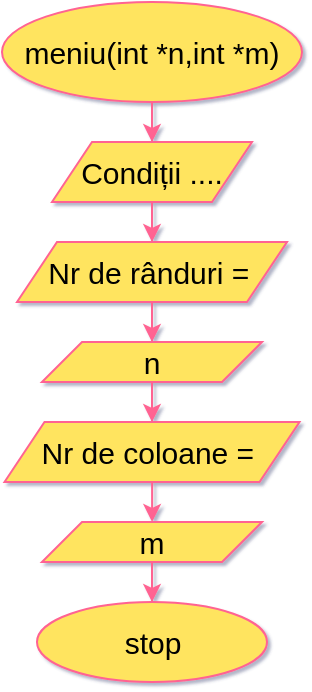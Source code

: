 <mxfile version="13.9.5" type="device"><diagram id="1iE8OsMA0LQDIG3Euwo7" name="Page-1"><mxGraphModel dx="768" dy="488" grid="1" gridSize="10" guides="1" tooltips="1" connect="1" arrows="1" fold="1" page="1" pageScale="1" pageWidth="850" pageHeight="1100" math="0" shadow="1"><root><mxCell id="0"/><mxCell id="1" parent="0"/><mxCell id="tSLeT7ETOPx4itkCMb6Z-8" style="edgeStyle=orthogonalEdgeStyle;rounded=0;orthogonalLoop=1;jettySize=auto;html=1;strokeColor=#FF6392;fontSize=15;fontColor=#000000;" parent="1" source="tSLeT7ETOPx4itkCMb6Z-1" target="tSLeT7ETOPx4itkCMb6Z-2" edge="1"><mxGeometry relative="1" as="geometry"/></mxCell><mxCell id="tSLeT7ETOPx4itkCMb6Z-1" value="meniu(int *n,int *m)" style="ellipse;whiteSpace=wrap;html=1;strokeColor=#FF6392;fontSize=15;fillColor=#FFE45E;fontColor=#000000;" parent="1" vertex="1"><mxGeometry x="245" y="120" width="150" height="50" as="geometry"/></mxCell><mxCell id="tSLeT7ETOPx4itkCMb6Z-9" style="edgeStyle=orthogonalEdgeStyle;rounded=0;orthogonalLoop=1;jettySize=auto;html=1;strokeColor=#FF6392;fontSize=15;fontColor=#000000;" parent="1" source="tSLeT7ETOPx4itkCMb6Z-2" target="tSLeT7ETOPx4itkCMb6Z-3" edge="1"><mxGeometry relative="1" as="geometry"/></mxCell><mxCell id="tSLeT7ETOPx4itkCMb6Z-2" value="Condiții ...." style="shape=parallelogram;perimeter=parallelogramPerimeter;whiteSpace=wrap;html=1;fixedSize=1;strokeColor=#FF6392;fontSize=15;fillColor=#FFE45E;fontColor=#000000;" parent="1" vertex="1"><mxGeometry x="270" y="190" width="100" height="30" as="geometry"/></mxCell><mxCell id="tSLeT7ETOPx4itkCMb6Z-10" style="edgeStyle=orthogonalEdgeStyle;rounded=0;orthogonalLoop=1;jettySize=auto;html=1;entryX=0.5;entryY=0;entryDx=0;entryDy=0;strokeColor=#FF6392;fontSize=15;fontColor=#000000;" parent="1" source="tSLeT7ETOPx4itkCMb6Z-3" target="tSLeT7ETOPx4itkCMb6Z-5" edge="1"><mxGeometry relative="1" as="geometry"/></mxCell><mxCell id="tSLeT7ETOPx4itkCMb6Z-3" value="Nr de rânduri =&amp;nbsp;" style="shape=parallelogram;perimeter=parallelogramPerimeter;whiteSpace=wrap;html=1;fixedSize=1;strokeColor=#FF6392;fontSize=15;fillColor=#FFE45E;fontColor=#000000;" parent="1" vertex="1"><mxGeometry x="252.5" y="240" width="135" height="30" as="geometry"/></mxCell><mxCell id="tSLeT7ETOPx4itkCMb6Z-12" style="edgeStyle=orthogonalEdgeStyle;rounded=0;orthogonalLoop=1;jettySize=auto;html=1;entryX=0.5;entryY=0;entryDx=0;entryDy=0;strokeColor=#FF6392;fontSize=15;fontColor=#000000;" parent="1" source="tSLeT7ETOPx4itkCMb6Z-4" target="tSLeT7ETOPx4itkCMb6Z-6" edge="1"><mxGeometry relative="1" as="geometry"/></mxCell><mxCell id="tSLeT7ETOPx4itkCMb6Z-4" value="Nr de coloane =&amp;nbsp;" style="shape=parallelogram;perimeter=parallelogramPerimeter;whiteSpace=wrap;html=1;fixedSize=1;strokeColor=#FF6392;fontSize=15;fillColor=#FFE45E;fontColor=#000000;" parent="1" vertex="1"><mxGeometry x="246.25" y="330" width="147.5" height="30" as="geometry"/></mxCell><mxCell id="tSLeT7ETOPx4itkCMb6Z-11" style="edgeStyle=orthogonalEdgeStyle;rounded=0;orthogonalLoop=1;jettySize=auto;html=1;entryX=0.5;entryY=0;entryDx=0;entryDy=0;strokeColor=#FF6392;fontSize=15;fontColor=#000000;" parent="1" source="tSLeT7ETOPx4itkCMb6Z-5" target="tSLeT7ETOPx4itkCMb6Z-4" edge="1"><mxGeometry relative="1" as="geometry"/></mxCell><mxCell id="tSLeT7ETOPx4itkCMb6Z-5" value="n" style="shape=parallelogram;perimeter=parallelogramPerimeter;whiteSpace=wrap;html=1;fixedSize=1;strokeColor=#FF6392;fontSize=15;fillColor=#FFE45E;fontColor=#000000;" parent="1" vertex="1"><mxGeometry x="265" y="290" width="110" height="20" as="geometry"/></mxCell><mxCell id="tSLeT7ETOPx4itkCMb6Z-13" style="edgeStyle=orthogonalEdgeStyle;rounded=0;orthogonalLoop=1;jettySize=auto;html=1;entryX=0.5;entryY=0;entryDx=0;entryDy=0;strokeColor=#FF6392;fontSize=15;fontColor=#000000;" parent="1" source="tSLeT7ETOPx4itkCMb6Z-6" target="tSLeT7ETOPx4itkCMb6Z-7" edge="1"><mxGeometry relative="1" as="geometry"/></mxCell><mxCell id="tSLeT7ETOPx4itkCMb6Z-6" value="m" style="shape=parallelogram;perimeter=parallelogramPerimeter;whiteSpace=wrap;html=1;fixedSize=1;strokeColor=#FF6392;fontSize=15;fillColor=#FFE45E;fontColor=#000000;" parent="1" vertex="1"><mxGeometry x="265" y="380" width="110" height="20" as="geometry"/></mxCell><mxCell id="tSLeT7ETOPx4itkCMb6Z-7" value="stop" style="ellipse;whiteSpace=wrap;html=1;strokeColor=#FF6392;fontSize=15;fillColor=#FFE45E;fontColor=#000000;" parent="1" vertex="1"><mxGeometry x="262.5" y="420" width="115" height="40" as="geometry"/></mxCell></root></mxGraphModel></diagram></mxfile>